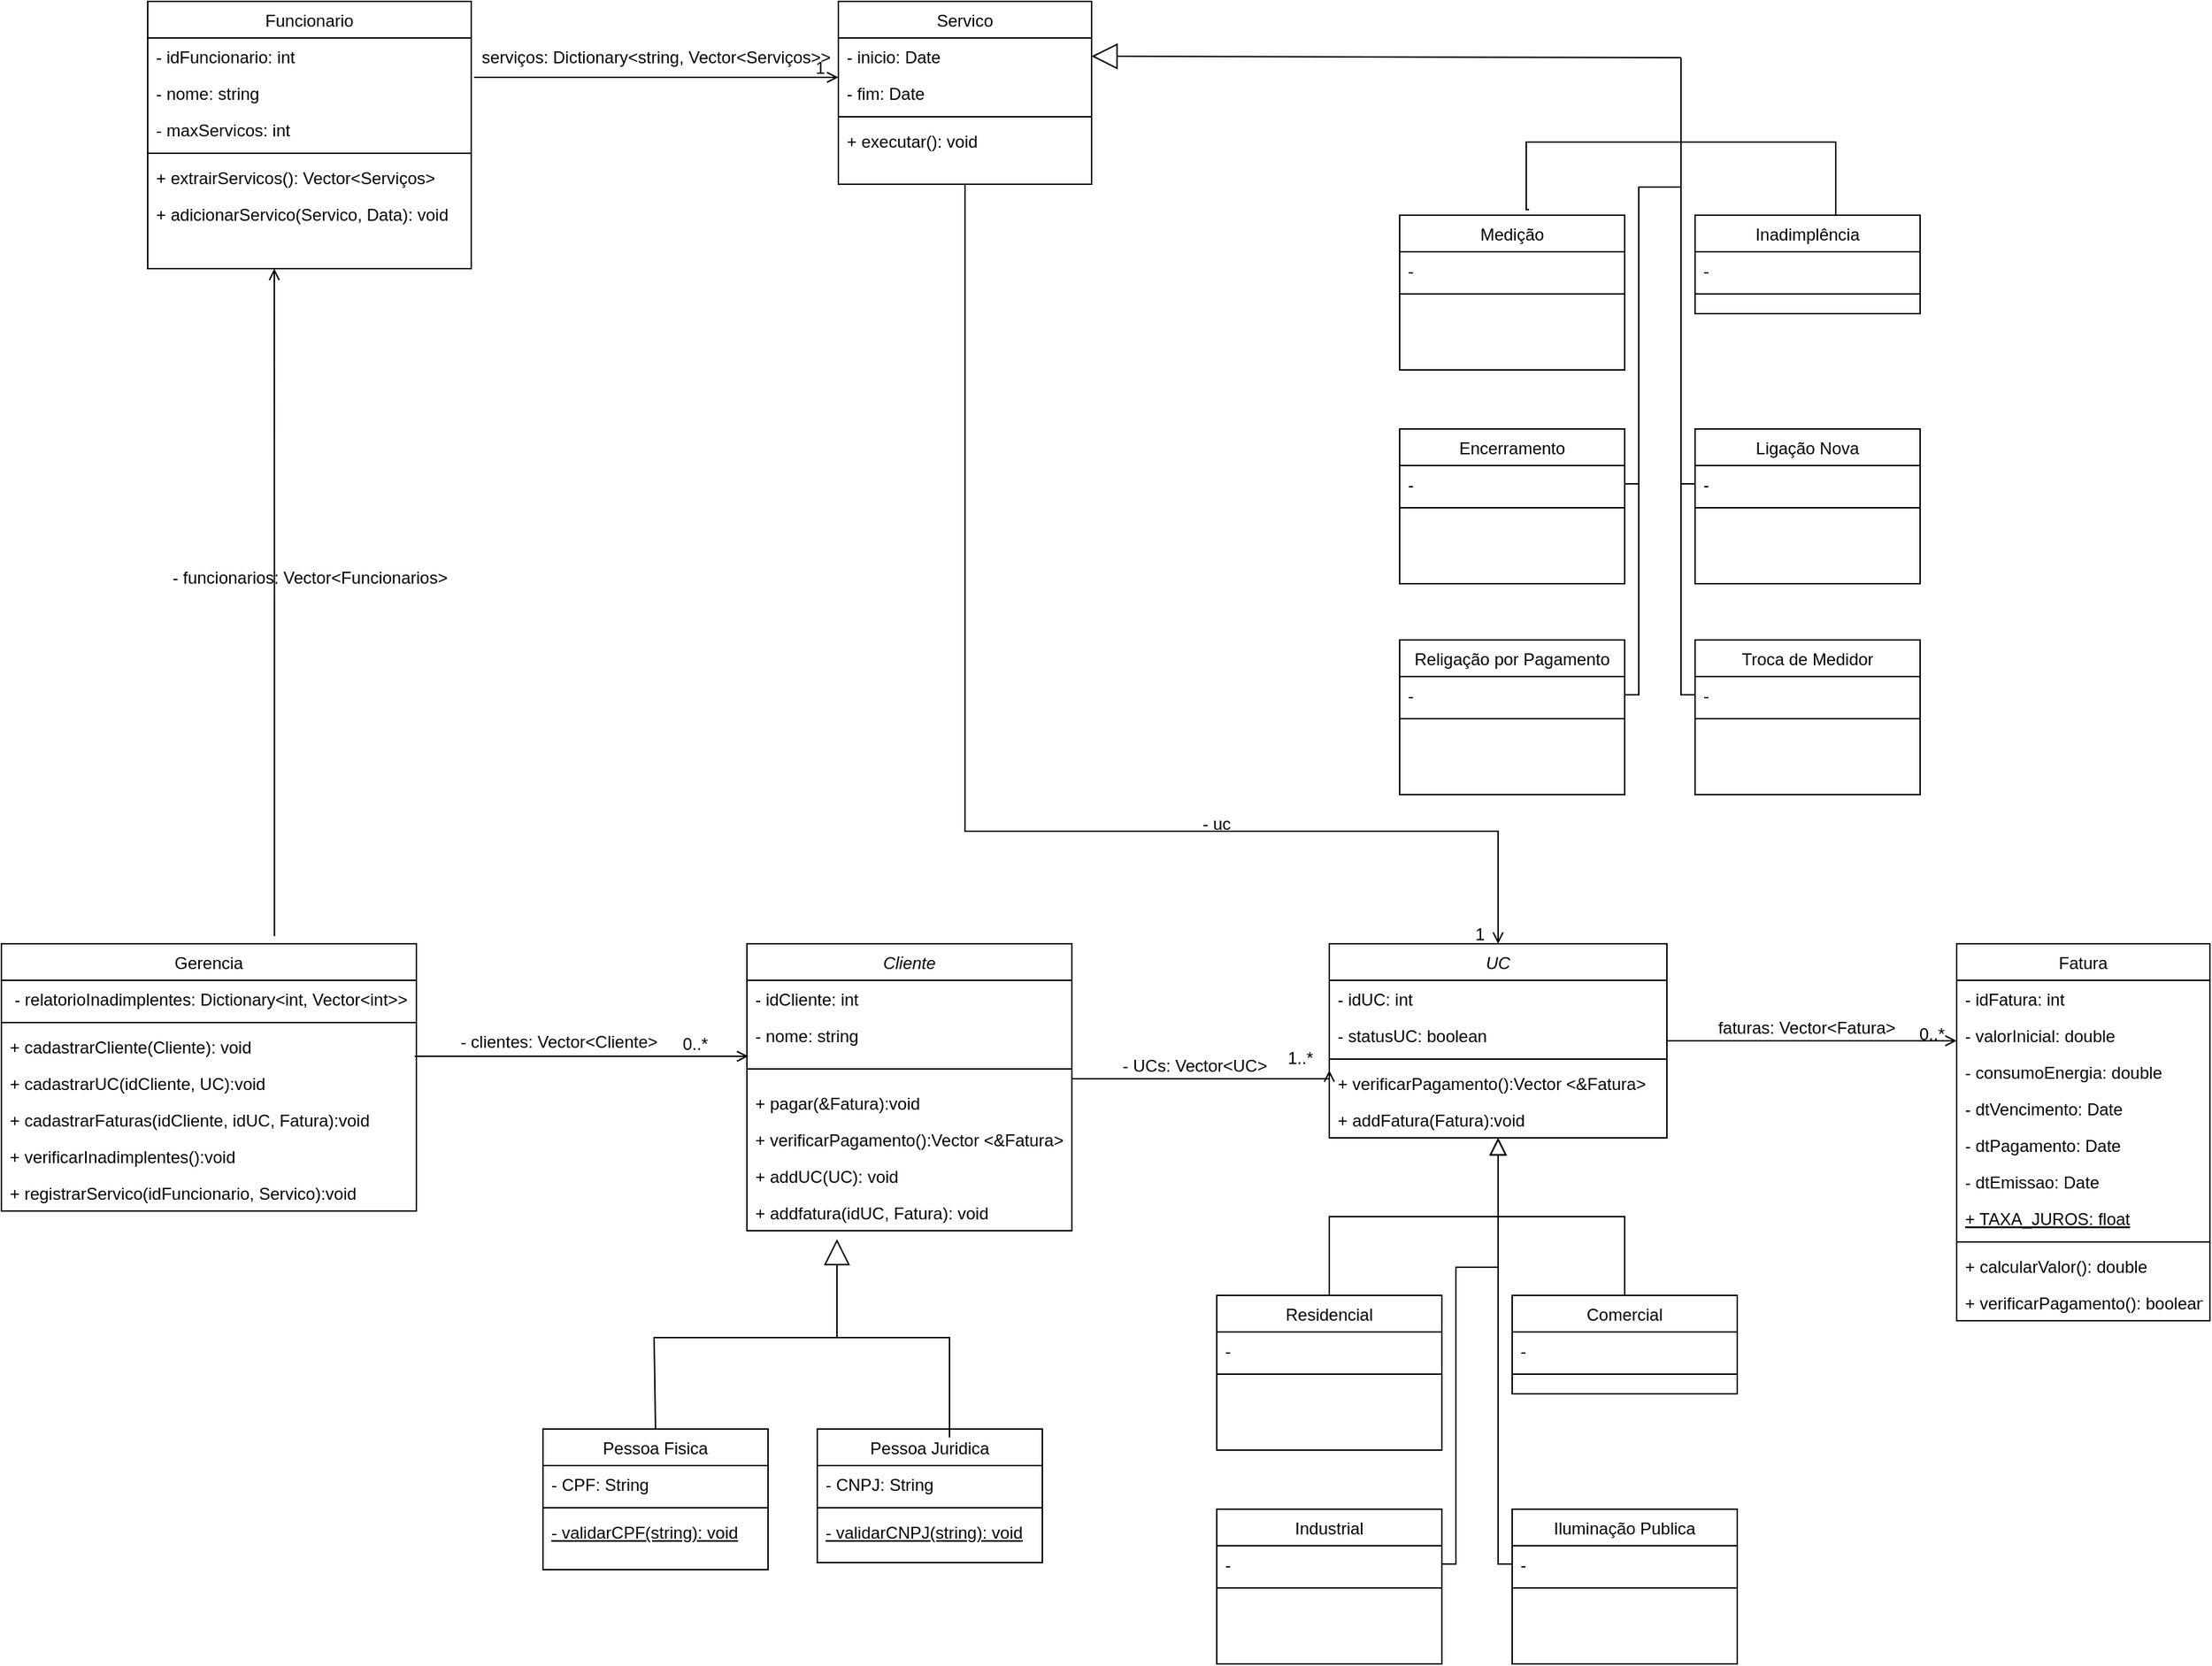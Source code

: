 <mxfile version="18.0.3" type="device"><diagram id="f7VQcRG5hUbVOpKrTLO6" name="Page-1"><mxGraphModel dx="2253" dy="1906" grid="1" gridSize="10" guides="1" tooltips="1" connect="1" arrows="1" fold="1" page="1" pageScale="1" pageWidth="827" pageHeight="1169" math="0" shadow="0"><root><mxCell id="0"/><mxCell id="1" parent="0"/><mxCell id="qe5xCFB3RvWl2z7EfTL3-57" value="UC" style="swimlane;fontStyle=2;align=center;verticalAlign=top;childLayout=stackLayout;horizontal=1;startSize=26;horizontalStack=0;resizeParent=1;resizeLast=0;collapsible=1;marginBottom=0;rounded=0;shadow=0;strokeWidth=1;" parent="1" vertex="1"><mxGeometry x="150" y="240" width="240" height="138" as="geometry"><mxRectangle x="230" y="140" width="160" height="26" as="alternateBounds"/></mxGeometry></mxCell><mxCell id="UDI_OCRYCRovfg2-qBai-73" value="- idUC: int" style="text;align=left;verticalAlign=top;spacingLeft=4;spacingRight=4;overflow=hidden;rotatable=0;points=[[0,0.5],[1,0.5]];portConstraint=eastwest;" parent="qe5xCFB3RvWl2z7EfTL3-57" vertex="1"><mxGeometry y="26" width="240" height="26" as="geometry"/></mxCell><mxCell id="qe5xCFB3RvWl2z7EfTL3-58" value="- statusUC: boolean" style="text;align=left;verticalAlign=top;spacingLeft=4;spacingRight=4;overflow=hidden;rotatable=0;points=[[0,0.5],[1,0.5]];portConstraint=eastwest;" parent="qe5xCFB3RvWl2z7EfTL3-57" vertex="1"><mxGeometry y="52" width="240" height="26" as="geometry"/></mxCell><mxCell id="qe5xCFB3RvWl2z7EfTL3-59" value="" style="line;html=1;strokeWidth=1;align=left;verticalAlign=middle;spacingTop=-1;spacingLeft=3;spacingRight=3;rotatable=0;labelPosition=right;points=[];portConstraint=eastwest;" parent="qe5xCFB3RvWl2z7EfTL3-57" vertex="1"><mxGeometry y="78" width="240" height="8" as="geometry"/></mxCell><mxCell id="wPkMlsnBtOJcFjpiym3m-7" value="+ verificarPagamento():Vector &lt;&amp;Fatura&gt;" style="text;align=left;verticalAlign=top;spacingLeft=4;spacingRight=4;overflow=hidden;rotatable=0;points=[[0,0.5],[1,0.5]];portConstraint=eastwest;rounded=0;shadow=0;html=0;" parent="qe5xCFB3RvWl2z7EfTL3-57" vertex="1"><mxGeometry y="86" width="240" height="26" as="geometry"/></mxCell><mxCell id="VRCwBxhpbmA4hrBTRIxk-16" value="+ addFatura(Fatura):void" style="text;align=left;verticalAlign=top;spacingLeft=4;spacingRight=4;overflow=hidden;rotatable=0;points=[[0,0.5],[1,0.5]];portConstraint=eastwest;rounded=0;shadow=0;html=0;" vertex="1" parent="qe5xCFB3RvWl2z7EfTL3-57"><mxGeometry y="112" width="240" height="26" as="geometry"/></mxCell><mxCell id="qe5xCFB3RvWl2z7EfTL3-60" value="Residencial" style="swimlane;fontStyle=0;align=center;verticalAlign=top;childLayout=stackLayout;horizontal=1;startSize=26;horizontalStack=0;resizeParent=1;resizeLast=0;collapsible=1;marginBottom=0;rounded=0;shadow=0;strokeWidth=1;" parent="1" vertex="1"><mxGeometry x="70" y="490" width="160" height="110" as="geometry"><mxRectangle x="130" y="380" width="160" height="26" as="alternateBounds"/></mxGeometry></mxCell><mxCell id="qe5xCFB3RvWl2z7EfTL3-61" value="-&#10;" style="text;align=left;verticalAlign=top;spacingLeft=4;spacingRight=4;overflow=hidden;rotatable=0;points=[[0,0.5],[1,0.5]];portConstraint=eastwest;rounded=0;shadow=0;html=0;" parent="qe5xCFB3RvWl2z7EfTL3-60" vertex="1"><mxGeometry y="26" width="160" height="26" as="geometry"/></mxCell><mxCell id="qe5xCFB3RvWl2z7EfTL3-62" value="" style="line;html=1;strokeWidth=1;align=left;verticalAlign=middle;spacingTop=-1;spacingLeft=3;spacingRight=3;rotatable=0;labelPosition=right;points=[];portConstraint=eastwest;" parent="qe5xCFB3RvWl2z7EfTL3-60" vertex="1"><mxGeometry y="52" width="160" height="8" as="geometry"/></mxCell><mxCell id="qe5xCFB3RvWl2z7EfTL3-63" value="" style="endArrow=block;endSize=10;endFill=0;shadow=0;strokeWidth=1;rounded=0;edgeStyle=orthogonalEdgeStyle;elbow=vertical;" parent="1" source="qe5xCFB3RvWl2z7EfTL3-60" target="qe5xCFB3RvWl2z7EfTL3-57" edge="1"><mxGeometry width="160" relative="1" as="geometry"><mxPoint x="150" y="333" as="sourcePoint"/><mxPoint x="150" y="333" as="targetPoint"/></mxGeometry></mxCell><mxCell id="qe5xCFB3RvWl2z7EfTL3-64" value="Comercial" style="swimlane;fontStyle=0;align=center;verticalAlign=top;childLayout=stackLayout;horizontal=1;startSize=26;horizontalStack=0;resizeParent=1;resizeLast=0;collapsible=1;marginBottom=0;rounded=0;shadow=0;strokeWidth=1;" parent="1" vertex="1"><mxGeometry x="280" y="490" width="160" height="70" as="geometry"><mxRectangle x="340" y="380" width="170" height="26" as="alternateBounds"/></mxGeometry></mxCell><mxCell id="qe5xCFB3RvWl2z7EfTL3-65" value="-&#10;" style="text;align=left;verticalAlign=top;spacingLeft=4;spacingRight=4;overflow=hidden;rotatable=0;points=[[0,0.5],[1,0.5]];portConstraint=eastwest;" parent="qe5xCFB3RvWl2z7EfTL3-64" vertex="1"><mxGeometry y="26" width="160" height="26" as="geometry"/></mxCell><mxCell id="qe5xCFB3RvWl2z7EfTL3-66" value="" style="line;html=1;strokeWidth=1;align=left;verticalAlign=middle;spacingTop=-1;spacingLeft=3;spacingRight=3;rotatable=0;labelPosition=right;points=[];portConstraint=eastwest;" parent="qe5xCFB3RvWl2z7EfTL3-64" vertex="1"><mxGeometry y="52" width="160" height="8" as="geometry"/></mxCell><mxCell id="qe5xCFB3RvWl2z7EfTL3-67" value="" style="endArrow=block;endSize=10;endFill=0;shadow=0;strokeWidth=1;rounded=0;edgeStyle=elbowEdgeStyle;elbow=vertical;" parent="1" source="qe5xCFB3RvWl2z7EfTL3-64" target="qe5xCFB3RvWl2z7EfTL3-57" edge="1"><mxGeometry width="160" relative="1" as="geometry"><mxPoint x="160" y="503" as="sourcePoint"/><mxPoint x="260" y="401" as="targetPoint"/></mxGeometry></mxCell><mxCell id="qe5xCFB3RvWl2z7EfTL3-68" value="Fatura" style="swimlane;fontStyle=0;align=center;verticalAlign=top;childLayout=stackLayout;horizontal=1;startSize=26;horizontalStack=0;resizeParent=1;resizeLast=0;collapsible=1;marginBottom=0;rounded=0;shadow=0;strokeWidth=1;" parent="1" vertex="1"><mxGeometry x="596" y="240" width="180" height="268" as="geometry"><mxRectangle x="550" y="140" width="160" height="26" as="alternateBounds"/></mxGeometry></mxCell><mxCell id="-xPZlLC-PW9DYaDmRjFN-3" value="- idFatura: int" style="text;align=left;verticalAlign=top;spacingLeft=4;spacingRight=4;overflow=hidden;rotatable=0;points=[[0,0.5],[1,0.5]];portConstraint=eastwest;rounded=0;shadow=0;html=0;" parent="qe5xCFB3RvWl2z7EfTL3-68" vertex="1"><mxGeometry y="26" width="180" height="26" as="geometry"/></mxCell><mxCell id="qe5xCFB3RvWl2z7EfTL3-69" value="- valorInicial: double" style="text;align=left;verticalAlign=top;spacingLeft=4;spacingRight=4;overflow=hidden;rotatable=0;points=[[0,0.5],[1,0.5]];portConstraint=eastwest;" parent="qe5xCFB3RvWl2z7EfTL3-68" vertex="1"><mxGeometry y="52" width="180" height="26" as="geometry"/></mxCell><mxCell id="wPkMlsnBtOJcFjpiym3m-3" value="- consumoEnergia: double" style="text;align=left;verticalAlign=top;spacingLeft=4;spacingRight=4;overflow=hidden;rotatable=0;points=[[0,0.5],[1,0.5]];portConstraint=eastwest;rounded=0;shadow=0;html=0;" parent="qe5xCFB3RvWl2z7EfTL3-68" vertex="1"><mxGeometry y="78" width="180" height="26" as="geometry"/></mxCell><mxCell id="qe5xCFB3RvWl2z7EfTL3-70" value="- dtVencimento: Date" style="text;align=left;verticalAlign=top;spacingLeft=4;spacingRight=4;overflow=hidden;rotatable=0;points=[[0,0.5],[1,0.5]];portConstraint=eastwest;rounded=0;shadow=0;html=0;" parent="qe5xCFB3RvWl2z7EfTL3-68" vertex="1"><mxGeometry y="104" width="180" height="26" as="geometry"/></mxCell><mxCell id="qe5xCFB3RvWl2z7EfTL3-71" value="- dtPagamento: Date" style="text;align=left;verticalAlign=top;spacingLeft=4;spacingRight=4;overflow=hidden;rotatable=0;points=[[0,0.5],[1,0.5]];portConstraint=eastwest;rounded=0;shadow=0;html=0;" parent="qe5xCFB3RvWl2z7EfTL3-68" vertex="1"><mxGeometry y="130" width="180" height="26" as="geometry"/></mxCell><mxCell id="qe5xCFB3RvWl2z7EfTL3-72" value="- dtEmissao: Date" style="text;align=left;verticalAlign=top;spacingLeft=4;spacingRight=4;overflow=hidden;rotatable=0;points=[[0,0.5],[1,0.5]];portConstraint=eastwest;rounded=0;shadow=0;html=0;" parent="qe5xCFB3RvWl2z7EfTL3-68" vertex="1"><mxGeometry y="156" width="180" height="26" as="geometry"/></mxCell><mxCell id="wPkMlsnBtOJcFjpiym3m-6" value="+ TAXA_JUROS: float" style="text;align=left;verticalAlign=top;spacingLeft=4;spacingRight=4;overflow=hidden;rotatable=0;points=[[0,0.5],[1,0.5]];portConstraint=eastwest;rounded=0;shadow=0;html=0;fontStyle=4" parent="qe5xCFB3RvWl2z7EfTL3-68" vertex="1"><mxGeometry y="182" width="180" height="26" as="geometry"/></mxCell><mxCell id="qe5xCFB3RvWl2z7EfTL3-73" value="" style="line;html=1;strokeWidth=1;align=left;verticalAlign=middle;spacingTop=-1;spacingLeft=3;spacingRight=3;rotatable=0;labelPosition=right;points=[];portConstraint=eastwest;" parent="qe5xCFB3RvWl2z7EfTL3-68" vertex="1"><mxGeometry y="208" width="180" height="8" as="geometry"/></mxCell><mxCell id="qe5xCFB3RvWl2z7EfTL3-74" value="+ calcularValor(): double" style="text;align=left;verticalAlign=top;spacingLeft=4;spacingRight=4;overflow=hidden;rotatable=0;points=[[0,0.5],[1,0.5]];portConstraint=eastwest;" parent="qe5xCFB3RvWl2z7EfTL3-68" vertex="1"><mxGeometry y="216" width="180" height="26" as="geometry"/></mxCell><mxCell id="wPkMlsnBtOJcFjpiym3m-4" value="+ verificarPagamento(): boolean" style="text;align=left;verticalAlign=top;spacingLeft=4;spacingRight=4;overflow=hidden;rotatable=0;points=[[0,0.5],[1,0.5]];portConstraint=eastwest;rounded=0;shadow=0;html=0;" parent="qe5xCFB3RvWl2z7EfTL3-68" vertex="1"><mxGeometry y="242" width="180" height="26" as="geometry"/></mxCell><mxCell id="qe5xCFB3RvWl2z7EfTL3-75" value="" style="endArrow=open;shadow=0;strokeWidth=1;rounded=0;endFill=1;edgeStyle=elbowEdgeStyle;elbow=vertical;" parent="1" source="qe5xCFB3RvWl2z7EfTL3-57" target="qe5xCFB3RvWl2z7EfTL3-68" edge="1"><mxGeometry x="0.5" y="41" relative="1" as="geometry"><mxPoint x="330" y="322" as="sourcePoint"/><mxPoint x="490" y="322" as="targetPoint"/><mxPoint x="-40" y="32" as="offset"/></mxGeometry></mxCell><mxCell id="qe5xCFB3RvWl2z7EfTL3-76" value="0..*" style="resizable=0;align=right;verticalAlign=bottom;labelBackgroundColor=none;fontSize=12;" parent="qe5xCFB3RvWl2z7EfTL3-75" connectable="0" vertex="1"><mxGeometry x="1" relative="1" as="geometry"><mxPoint x="-7" y="4" as="offset"/></mxGeometry></mxCell><mxCell id="qe5xCFB3RvWl2z7EfTL3-77" value="faturas: Vector&amp;lt;Fatura&amp;gt;" style="text;html=1;resizable=0;points=[];;align=center;verticalAlign=middle;labelBackgroundColor=none;rounded=0;shadow=0;strokeWidth=1;fontSize=12;" parent="qe5xCFB3RvWl2z7EfTL3-75" vertex="1" connectable="0"><mxGeometry x="0.5" y="49" relative="1" as="geometry"><mxPoint x="-56" y="40" as="offset"/></mxGeometry></mxCell><mxCell id="qe5xCFB3RvWl2z7EfTL3-78" value="Cliente" style="swimlane;fontStyle=2;align=center;verticalAlign=top;childLayout=stackLayout;horizontal=1;startSize=26;horizontalStack=0;resizeParent=1;resizeLast=0;collapsible=1;marginBottom=0;rounded=0;shadow=0;strokeWidth=1;" parent="1" vertex="1"><mxGeometry x="-264" y="240" width="231" height="204" as="geometry"><mxRectangle x="230" y="140" width="160" height="26" as="alternateBounds"/></mxGeometry></mxCell><mxCell id="qe5xCFB3RvWl2z7EfTL3-79" value="- idCliente: int" style="text;align=left;verticalAlign=top;spacingLeft=4;spacingRight=4;overflow=hidden;rotatable=0;points=[[0,0.5],[1,0.5]];portConstraint=eastwest;" parent="qe5xCFB3RvWl2z7EfTL3-78" vertex="1"><mxGeometry y="26" width="231" height="26" as="geometry"/></mxCell><mxCell id="qe5xCFB3RvWl2z7EfTL3-80" value="- nome: string" style="text;align=left;verticalAlign=top;spacingLeft=4;spacingRight=4;overflow=hidden;rotatable=0;points=[[0,0.5],[1,0.5]];portConstraint=eastwest;rounded=0;shadow=0;html=0;" parent="qe5xCFB3RvWl2z7EfTL3-78" vertex="1"><mxGeometry y="52" width="231" height="26" as="geometry"/></mxCell><mxCell id="qe5xCFB3RvWl2z7EfTL3-81" value="" style="line;html=1;strokeWidth=1;align=left;verticalAlign=middle;spacingTop=-1;spacingLeft=3;spacingRight=3;rotatable=0;labelPosition=right;points=[];portConstraint=eastwest;" parent="qe5xCFB3RvWl2z7EfTL3-78" vertex="1"><mxGeometry y="78" width="231" height="22" as="geometry"/></mxCell><mxCell id="wPkMlsnBtOJcFjpiym3m-5" value="+ pagar(&amp;Fatura):void" style="text;align=left;verticalAlign=top;spacingLeft=4;spacingRight=4;overflow=hidden;rotatable=0;points=[[0,0.5],[1,0.5]];portConstraint=eastwest;rounded=0;shadow=0;html=0;" parent="qe5xCFB3RvWl2z7EfTL3-78" vertex="1"><mxGeometry y="100" width="231" height="26" as="geometry"/></mxCell><mxCell id="wPkMlsnBtOJcFjpiym3m-11" value="+ verificarPagamento():Vector &lt;&amp;Fatura&gt;" style="text;align=left;verticalAlign=top;spacingLeft=4;spacingRight=4;overflow=hidden;rotatable=0;points=[[0,0.5],[1,0.5]];portConstraint=eastwest;rounded=0;shadow=0;html=0;" parent="qe5xCFB3RvWl2z7EfTL3-78" vertex="1"><mxGeometry y="126" width="231" height="26" as="geometry"/></mxCell><mxCell id="VRCwBxhpbmA4hrBTRIxk-14" value="+ addUC(UC): void&#10;" style="text;align=left;verticalAlign=top;spacingLeft=4;spacingRight=4;overflow=hidden;rotatable=0;points=[[0,0.5],[1,0.5]];portConstraint=eastwest;rounded=0;shadow=0;html=0;" vertex="1" parent="qe5xCFB3RvWl2z7EfTL3-78"><mxGeometry y="152" width="231" height="26" as="geometry"/></mxCell><mxCell id="VRCwBxhpbmA4hrBTRIxk-15" value="+ addfatura(idUC, Fatura): void&#10;" style="text;align=left;verticalAlign=top;spacingLeft=4;spacingRight=4;overflow=hidden;rotatable=0;points=[[0,0.5],[1,0.5]];portConstraint=eastwest;rounded=0;shadow=0;html=0;" vertex="1" parent="qe5xCFB3RvWl2z7EfTL3-78"><mxGeometry y="178" width="231" height="26" as="geometry"/></mxCell><mxCell id="qe5xCFB3RvWl2z7EfTL3-82" value="" style="endArrow=open;shadow=0;strokeWidth=1;rounded=0;endFill=1;edgeStyle=elbowEdgeStyle;elbow=vertical;exitX=1;exitY=0.5;exitDx=0;exitDy=0;" parent="1" source="qe5xCFB3RvWl2z7EfTL3-78" edge="1"><mxGeometry x="0.5" y="41" relative="1" as="geometry"><mxPoint x="-9" y="328.58" as="sourcePoint"/><mxPoint x="150" y="330" as="targetPoint"/><mxPoint x="-40" y="32" as="offset"/></mxGeometry></mxCell><mxCell id="qe5xCFB3RvWl2z7EfTL3-83" value="1..*" style="resizable=0;align=right;verticalAlign=bottom;labelBackgroundColor=none;fontSize=12;" parent="qe5xCFB3RvWl2z7EfTL3-82" connectable="0" vertex="1"><mxGeometry x="1" relative="1" as="geometry"><mxPoint x="-10" as="offset"/></mxGeometry></mxCell><mxCell id="qe5xCFB3RvWl2z7EfTL3-84" value="- UCs: Vector&amp;lt;UC&amp;gt;" style="text;html=1;resizable=0;points=[];;align=center;verticalAlign=middle;labelBackgroundColor=none;rounded=0;shadow=0;strokeWidth=1;fontSize=12;" parent="qe5xCFB3RvWl2z7EfTL3-82" vertex="1" connectable="0"><mxGeometry x="0.5" y="49" relative="1" as="geometry"><mxPoint x="-54" y="40" as="offset"/></mxGeometry></mxCell><mxCell id="qe5xCFB3RvWl2z7EfTL3-85" value="Pessoa Fisica" style="swimlane;fontStyle=0;align=center;verticalAlign=top;childLayout=stackLayout;horizontal=1;startSize=26;horizontalStack=0;resizeParent=1;resizeLast=0;collapsible=1;marginBottom=0;rounded=0;shadow=0;strokeWidth=1;" parent="1" vertex="1"><mxGeometry x="-409" y="585" width="160" height="100" as="geometry"><mxRectangle x="130" y="380" width="160" height="26" as="alternateBounds"/></mxGeometry></mxCell><mxCell id="qe5xCFB3RvWl2z7EfTL3-86" value="- CPF: String" style="text;align=left;verticalAlign=top;spacingLeft=4;spacingRight=4;overflow=hidden;rotatable=0;points=[[0,0.5],[1,0.5]];portConstraint=eastwest;" parent="qe5xCFB3RvWl2z7EfTL3-85" vertex="1"><mxGeometry y="26" width="160" height="26" as="geometry"/></mxCell><mxCell id="qe5xCFB3RvWl2z7EfTL3-87" value="" style="line;html=1;strokeWidth=1;align=left;verticalAlign=middle;spacingTop=-1;spacingLeft=3;spacingRight=3;rotatable=0;labelPosition=right;points=[];portConstraint=eastwest;" parent="qe5xCFB3RvWl2z7EfTL3-85" vertex="1"><mxGeometry y="52" width="160" height="8" as="geometry"/></mxCell><mxCell id="-xPZlLC-PW9DYaDmRjFN-1" value="- validarCPF(string): void" style="text;align=left;verticalAlign=top;spacingLeft=4;spacingRight=4;overflow=hidden;rotatable=0;points=[[0,0.5],[1,0.5]];portConstraint=eastwest;fontStyle=4" parent="qe5xCFB3RvWl2z7EfTL3-85" vertex="1"><mxGeometry y="60" width="160" height="26" as="geometry"/></mxCell><mxCell id="qe5xCFB3RvWl2z7EfTL3-88" value="Pessoa Juridica" style="swimlane;fontStyle=0;align=center;verticalAlign=top;childLayout=stackLayout;horizontal=1;startSize=26;horizontalStack=0;resizeParent=1;resizeLast=0;collapsible=1;marginBottom=0;rounded=0;shadow=0;strokeWidth=1;" parent="1" vertex="1"><mxGeometry x="-214" y="585" width="160" height="95" as="geometry"><mxRectangle x="340" y="380" width="170" height="26" as="alternateBounds"/></mxGeometry></mxCell><mxCell id="qe5xCFB3RvWl2z7EfTL3-89" value="- CNPJ: String" style="text;align=left;verticalAlign=top;spacingLeft=4;spacingRight=4;overflow=hidden;rotatable=0;points=[[0,0.5],[1,0.5]];portConstraint=eastwest;" parent="qe5xCFB3RvWl2z7EfTL3-88" vertex="1"><mxGeometry y="26" width="160" height="26" as="geometry"/></mxCell><mxCell id="qe5xCFB3RvWl2z7EfTL3-90" value="" style="line;html=1;strokeWidth=1;align=left;verticalAlign=middle;spacingTop=-1;spacingLeft=3;spacingRight=3;rotatable=0;labelPosition=right;points=[];portConstraint=eastwest;" parent="qe5xCFB3RvWl2z7EfTL3-88" vertex="1"><mxGeometry y="52" width="160" height="8" as="geometry"/></mxCell><mxCell id="-xPZlLC-PW9DYaDmRjFN-2" value="- validarCNPJ(string): void" style="text;align=left;verticalAlign=top;spacingLeft=4;spacingRight=4;overflow=hidden;rotatable=0;points=[[0,0.5],[1,0.5]];portConstraint=eastwest;fontStyle=4" parent="qe5xCFB3RvWl2z7EfTL3-88" vertex="1"><mxGeometry y="60" width="160" height="26" as="geometry"/></mxCell><mxCell id="qe5xCFB3RvWl2z7EfTL3-96" value="Industrial" style="swimlane;fontStyle=0;align=center;verticalAlign=top;childLayout=stackLayout;horizontal=1;startSize=26;horizontalStack=0;resizeParent=1;resizeLast=0;collapsible=1;marginBottom=0;rounded=0;shadow=0;strokeWidth=1;" parent="1" vertex="1"><mxGeometry x="70" y="642" width="160" height="110" as="geometry"><mxRectangle x="130" y="380" width="160" height="26" as="alternateBounds"/></mxGeometry></mxCell><mxCell id="qe5xCFB3RvWl2z7EfTL3-97" value="-&#10;" style="text;align=left;verticalAlign=top;spacingLeft=4;spacingRight=4;overflow=hidden;rotatable=0;points=[[0,0.5],[1,0.5]];portConstraint=eastwest;rounded=0;shadow=0;html=0;" parent="qe5xCFB3RvWl2z7EfTL3-96" vertex="1"><mxGeometry y="26" width="160" height="26" as="geometry"/></mxCell><mxCell id="qe5xCFB3RvWl2z7EfTL3-98" value="" style="line;html=1;strokeWidth=1;align=left;verticalAlign=middle;spacingTop=-1;spacingLeft=3;spacingRight=3;rotatable=0;labelPosition=right;points=[];portConstraint=eastwest;" parent="qe5xCFB3RvWl2z7EfTL3-96" vertex="1"><mxGeometry y="52" width="160" height="8" as="geometry"/></mxCell><mxCell id="qe5xCFB3RvWl2z7EfTL3-99" value="Iluminação Publica" style="swimlane;fontStyle=0;align=center;verticalAlign=top;childLayout=stackLayout;horizontal=1;startSize=26;horizontalStack=0;resizeParent=1;resizeLast=0;collapsible=1;marginBottom=0;rounded=0;shadow=0;strokeWidth=1;" parent="1" vertex="1"><mxGeometry x="280" y="642" width="160" height="110" as="geometry"><mxRectangle x="130" y="380" width="160" height="26" as="alternateBounds"/></mxGeometry></mxCell><mxCell id="qe5xCFB3RvWl2z7EfTL3-100" value="-&#10;" style="text;align=left;verticalAlign=top;spacingLeft=4;spacingRight=4;overflow=hidden;rotatable=0;points=[[0,0.5],[1,0.5]];portConstraint=eastwest;rounded=0;shadow=0;html=0;" parent="qe5xCFB3RvWl2z7EfTL3-99" vertex="1"><mxGeometry y="26" width="160" height="26" as="geometry"/></mxCell><mxCell id="qe5xCFB3RvWl2z7EfTL3-101" value="" style="line;html=1;strokeWidth=1;align=left;verticalAlign=middle;spacingTop=-1;spacingLeft=3;spacingRight=3;rotatable=0;labelPosition=right;points=[];portConstraint=eastwest;" parent="qe5xCFB3RvWl2z7EfTL3-99" vertex="1"><mxGeometry y="52" width="160" height="8" as="geometry"/></mxCell><mxCell id="qe5xCFB3RvWl2z7EfTL3-102" value="" style="edgeStyle=orthogonalEdgeStyle;rounded=0;orthogonalLoop=1;jettySize=auto;html=1;endArrow=none;endFill=0;exitX=1;exitY=0.5;exitDx=0;exitDy=0;" parent="1" source="qe5xCFB3RvWl2z7EfTL3-97" edge="1"><mxGeometry relative="1" as="geometry"><mxPoint x="270" y="440" as="targetPoint"/><Array as="points"><mxPoint x="240" y="681"/><mxPoint x="240" y="470"/><mxPoint x="270" y="470"/></Array></mxGeometry></mxCell><mxCell id="qe5xCFB3RvWl2z7EfTL3-103" value="" style="edgeStyle=orthogonalEdgeStyle;rounded=0;orthogonalLoop=1;jettySize=auto;html=1;endArrow=none;endFill=0;exitX=0;exitY=0.5;exitDx=0;exitDy=0;" parent="1" source="qe5xCFB3RvWl2z7EfTL3-100" edge="1"><mxGeometry relative="1" as="geometry"><mxPoint x="250" y="680.5" as="sourcePoint"/><mxPoint x="270" y="430" as="targetPoint"/><Array as="points"><mxPoint x="270" y="681"/><mxPoint x="270" y="440"/></Array></mxGeometry></mxCell><mxCell id="qe5xCFB3RvWl2z7EfTL3-104" value="Gerencia" style="swimlane;fontStyle=0;align=center;verticalAlign=top;childLayout=stackLayout;horizontal=1;startSize=26;horizontalStack=0;resizeParent=1;resizeLast=0;collapsible=1;marginBottom=0;rounded=0;shadow=0;strokeWidth=1;" parent="1" vertex="1"><mxGeometry x="-794" y="240" width="295" height="190" as="geometry"><mxRectangle x="230" y="140" width="160" height="26" as="alternateBounds"/></mxGeometry></mxCell><mxCell id="qe5xCFB3RvWl2z7EfTL3-109" value=" - relatorioInadimplentes: Dictionary&lt;int, Vector&lt;int&gt;&gt;" style="text;align=left;verticalAlign=top;spacingLeft=4;spacingRight=4;overflow=hidden;rotatable=0;points=[[0,0.5],[1,0.5]];portConstraint=eastwest;" parent="qe5xCFB3RvWl2z7EfTL3-104" vertex="1"><mxGeometry y="26" width="295" height="26" as="geometry"/></mxCell><mxCell id="qe5xCFB3RvWl2z7EfTL3-105" value="" style="line;html=1;strokeWidth=1;align=left;verticalAlign=middle;spacingTop=-1;spacingLeft=3;spacingRight=3;rotatable=0;labelPosition=right;points=[];portConstraint=eastwest;" parent="qe5xCFB3RvWl2z7EfTL3-104" vertex="1"><mxGeometry y="52" width="295" height="8" as="geometry"/></mxCell><mxCell id="wPkMlsnBtOJcFjpiym3m-2" value="+ cadastrarCliente(Cliente): void" style="text;align=left;verticalAlign=top;spacingLeft=4;spacingRight=4;overflow=hidden;rotatable=0;points=[[0,0.5],[1,0.5]];portConstraint=eastwest;" parent="qe5xCFB3RvWl2z7EfTL3-104" vertex="1"><mxGeometry y="60" width="295" height="26" as="geometry"/></mxCell><mxCell id="wPkMlsnBtOJcFjpiym3m-1" value="+ cadastrarUC(idCliente, UC):void" style="text;align=left;verticalAlign=top;spacingLeft=4;spacingRight=4;overflow=hidden;rotatable=0;points=[[0,0.5],[1,0.5]];portConstraint=eastwest;" parent="qe5xCFB3RvWl2z7EfTL3-104" vertex="1"><mxGeometry y="86" width="295" height="26" as="geometry"/></mxCell><mxCell id="qe5xCFB3RvWl2z7EfTL3-111" value="+ cadastrarFaturas(idCliente, idUC, Fatura):void" style="text;align=left;verticalAlign=top;spacingLeft=4;spacingRight=4;overflow=hidden;rotatable=0;points=[[0,0.5],[1,0.5]];portConstraint=eastwest;" parent="qe5xCFB3RvWl2z7EfTL3-104" vertex="1"><mxGeometry y="112" width="295" height="26" as="geometry"/></mxCell><mxCell id="qe5xCFB3RvWl2z7EfTL3-110" value="+ verificarInadimplentes():void" style="text;align=left;verticalAlign=top;spacingLeft=4;spacingRight=4;overflow=hidden;rotatable=0;points=[[0,0.5],[1,0.5]];portConstraint=eastwest;" parent="qe5xCFB3RvWl2z7EfTL3-104" vertex="1"><mxGeometry y="138" width="295" height="26" as="geometry"/></mxCell><mxCell id="VRCwBxhpbmA4hrBTRIxk-4" value="+ registrarServico(idFuncionario, Servico):void" style="text;align=left;verticalAlign=top;spacingLeft=4;spacingRight=4;overflow=hidden;rotatable=0;points=[[0,0.5],[1,0.5]];portConstraint=eastwest;" vertex="1" parent="qe5xCFB3RvWl2z7EfTL3-104"><mxGeometry y="164" width="295" height="26" as="geometry"/></mxCell><mxCell id="UDI_OCRYCRovfg2-qBai-13" value="Servico" style="swimlane;fontStyle=0;align=center;verticalAlign=top;childLayout=stackLayout;horizontal=1;startSize=26;horizontalStack=0;resizeParent=1;resizeLast=0;collapsible=1;marginBottom=0;rounded=0;shadow=0;strokeWidth=1;" parent="1" vertex="1"><mxGeometry x="-199" y="-430" width="180" height="130" as="geometry"><mxRectangle x="550" y="140" width="160" height="26" as="alternateBounds"/></mxGeometry></mxCell><mxCell id="UDI_OCRYCRovfg2-qBai-18" value="- inicio: Date" style="text;align=left;verticalAlign=top;spacingLeft=4;spacingRight=4;overflow=hidden;rotatable=0;points=[[0,0.5],[1,0.5]];portConstraint=eastwest;rounded=0;shadow=0;html=0;" parent="UDI_OCRYCRovfg2-qBai-13" vertex="1"><mxGeometry y="26" width="180" height="26" as="geometry"/></mxCell><mxCell id="UDI_OCRYCRovfg2-qBai-19" value="- fim: Date" style="text;align=left;verticalAlign=top;spacingLeft=4;spacingRight=4;overflow=hidden;rotatable=0;points=[[0,0.5],[1,0.5]];portConstraint=eastwest;rounded=0;shadow=0;html=0;" parent="UDI_OCRYCRovfg2-qBai-13" vertex="1"><mxGeometry y="52" width="180" height="26" as="geometry"/></mxCell><mxCell id="UDI_OCRYCRovfg2-qBai-21" value="" style="line;html=1;strokeWidth=1;align=left;verticalAlign=middle;spacingTop=-1;spacingLeft=3;spacingRight=3;rotatable=0;labelPosition=right;points=[];portConstraint=eastwest;" parent="UDI_OCRYCRovfg2-qBai-13" vertex="1"><mxGeometry y="78" width="180" height="8" as="geometry"/></mxCell><mxCell id="UDI_OCRYCRovfg2-qBai-47" value="+ executar(): void" style="text;align=left;verticalAlign=top;spacingLeft=4;spacingRight=4;overflow=hidden;rotatable=0;points=[[0,0.5],[1,0.5]];portConstraint=eastwest;" parent="UDI_OCRYCRovfg2-qBai-13" vertex="1"><mxGeometry y="86" width="180" height="26" as="geometry"/></mxCell><mxCell id="UDI_OCRYCRovfg2-qBai-24" value="Funcionario" style="swimlane;fontStyle=0;align=center;verticalAlign=top;childLayout=stackLayout;horizontal=1;startSize=26;horizontalStack=0;resizeParent=1;resizeLast=0;collapsible=1;marginBottom=0;rounded=0;shadow=0;strokeWidth=1;" parent="1" vertex="1"><mxGeometry x="-690" y="-430" width="230" height="190" as="geometry"><mxRectangle x="550" y="140" width="160" height="26" as="alternateBounds"/></mxGeometry></mxCell><mxCell id="UDI_OCRYCRovfg2-qBai-25" value="- idFuncionario: int" style="text;align=left;verticalAlign=top;spacingLeft=4;spacingRight=4;overflow=hidden;rotatable=0;points=[[0,0.5],[1,0.5]];portConstraint=eastwest;rounded=0;shadow=0;html=0;" parent="UDI_OCRYCRovfg2-qBai-24" vertex="1"><mxGeometry y="26" width="230" height="26" as="geometry"/></mxCell><mxCell id="UDI_OCRYCRovfg2-qBai-26" value="- nome: string" style="text;align=left;verticalAlign=top;spacingLeft=4;spacingRight=4;overflow=hidden;rotatable=0;points=[[0,0.5],[1,0.5]];portConstraint=eastwest;rounded=0;shadow=0;html=0;" parent="UDI_OCRYCRovfg2-qBai-24" vertex="1"><mxGeometry y="52" width="230" height="26" as="geometry"/></mxCell><mxCell id="UDI_OCRYCRovfg2-qBai-46" value="- maxServicos: int" style="text;align=left;verticalAlign=top;spacingLeft=4;spacingRight=4;overflow=hidden;rotatable=0;points=[[0,0.5],[1,0.5]];portConstraint=eastwest;rounded=0;shadow=0;html=0;" parent="UDI_OCRYCRovfg2-qBai-24" vertex="1"><mxGeometry y="78" width="230" height="26" as="geometry"/></mxCell><mxCell id="UDI_OCRYCRovfg2-qBai-28" value="" style="line;html=1;strokeWidth=1;align=left;verticalAlign=middle;spacingTop=-1;spacingLeft=3;spacingRight=3;rotatable=0;labelPosition=right;points=[];portConstraint=eastwest;" parent="UDI_OCRYCRovfg2-qBai-24" vertex="1"><mxGeometry y="104" width="230" height="8" as="geometry"/></mxCell><mxCell id="UDI_OCRYCRovfg2-qBai-48" value="+ extrairServicos(): Vector&lt;Serviços&gt;" style="text;align=left;verticalAlign=top;spacingLeft=4;spacingRight=4;overflow=hidden;rotatable=0;points=[[0,0.5],[1,0.5]];portConstraint=eastwest;rounded=0;shadow=0;html=0;" parent="UDI_OCRYCRovfg2-qBai-24" vertex="1"><mxGeometry y="112" width="230" height="26" as="geometry"/></mxCell><mxCell id="VRCwBxhpbmA4hrBTRIxk-5" value="+ adicionarServico(Servico, Data): void&#10;" style="text;align=left;verticalAlign=top;spacingLeft=4;spacingRight=4;overflow=hidden;rotatable=0;points=[[0,0.5],[1,0.5]];portConstraint=eastwest;rounded=0;shadow=0;html=0;" vertex="1" parent="UDI_OCRYCRovfg2-qBai-24"><mxGeometry y="138" width="230" height="26" as="geometry"/></mxCell><mxCell id="UDI_OCRYCRovfg2-qBai-31" value="" style="endArrow=open;shadow=0;strokeWidth=1;rounded=0;endFill=1;edgeStyle=elbowEdgeStyle;elbow=vertical;" parent="1" edge="1"><mxGeometry x="0.5" y="41" relative="1" as="geometry"><mxPoint x="-458" y="-376" as="sourcePoint"/><mxPoint x="-199" y="-376" as="targetPoint"/><mxPoint x="-40" y="32" as="offset"/></mxGeometry></mxCell><mxCell id="UDI_OCRYCRovfg2-qBai-32" value="1" style="resizable=0;align=right;verticalAlign=bottom;labelBackgroundColor=none;fontSize=12;" parent="UDI_OCRYCRovfg2-qBai-31" connectable="0" vertex="1"><mxGeometry x="1" relative="1" as="geometry"><mxPoint x="-8" y="2" as="offset"/></mxGeometry></mxCell><mxCell id="UDI_OCRYCRovfg2-qBai-34" value="serviços:&lt;span style=&quot;text-align: left;&quot;&gt;&amp;nbsp;Dictionary&amp;lt;string, Vector&amp;lt;Serviços&amp;gt;&amp;gt;&lt;/span&gt;" style="text;html=1;resizable=0;points=[];;align=center;verticalAlign=middle;labelBackgroundColor=none;rounded=0;shadow=0;strokeWidth=1;fontSize=12;" parent="1" vertex="1" connectable="0"><mxGeometry x="-329.002" y="-389.998" as="geometry"/></mxCell><mxCell id="UDI_OCRYCRovfg2-qBai-36" value="" style="endArrow=open;shadow=0;strokeWidth=1;rounded=0;endFill=1;edgeStyle=elbowEdgeStyle;elbow=vertical;exitX=1.006;exitY=0.769;exitDx=0;exitDy=0;exitPerimeter=0;" parent="1" edge="1"><mxGeometry x="0.5" y="41" relative="1" as="geometry"><mxPoint x="-500.23" y="319.994" as="sourcePoint"/><mxPoint x="-263" y="320" as="targetPoint"/><mxPoint x="-40" y="32" as="offset"/></mxGeometry></mxCell><mxCell id="UDI_OCRYCRovfg2-qBai-39" value="0..*" style="resizable=0;align=right;verticalAlign=bottom;labelBackgroundColor=none;fontSize=12;" parent="1" connectable="0" vertex="1"><mxGeometry x="-290.16" y="319.785" as="geometry"/></mxCell><mxCell id="UDI_OCRYCRovfg2-qBai-40" value="- clientes: Vector&amp;lt;Cliente&amp;gt;" style="text;html=1;resizable=0;points=[];;align=center;verticalAlign=middle;labelBackgroundColor=none;rounded=0;shadow=0;strokeWidth=1;fontSize=12;" parent="1" vertex="1" connectable="0"><mxGeometry x="-397.849" y="309.998" as="geometry"/></mxCell><mxCell id="UDI_OCRYCRovfg2-qBai-49" value="Medição" style="swimlane;fontStyle=0;align=center;verticalAlign=top;childLayout=stackLayout;horizontal=1;startSize=26;horizontalStack=0;resizeParent=1;resizeLast=0;collapsible=1;marginBottom=0;rounded=0;shadow=0;strokeWidth=1;" parent="1" vertex="1"><mxGeometry x="200" y="-278" width="160" height="110" as="geometry"><mxRectangle x="130" y="380" width="160" height="26" as="alternateBounds"/></mxGeometry></mxCell><mxCell id="UDI_OCRYCRovfg2-qBai-50" value="-&#10;" style="text;align=left;verticalAlign=top;spacingLeft=4;spacingRight=4;overflow=hidden;rotatable=0;points=[[0,0.5],[1,0.5]];portConstraint=eastwest;rounded=0;shadow=0;html=0;" parent="UDI_OCRYCRovfg2-qBai-49" vertex="1"><mxGeometry y="26" width="160" height="26" as="geometry"/></mxCell><mxCell id="UDI_OCRYCRovfg2-qBai-51" value="" style="line;html=1;strokeWidth=1;align=left;verticalAlign=middle;spacingTop=-1;spacingLeft=3;spacingRight=3;rotatable=0;labelPosition=right;points=[];portConstraint=eastwest;" parent="UDI_OCRYCRovfg2-qBai-49" vertex="1"><mxGeometry y="52" width="160" height="8" as="geometry"/></mxCell><mxCell id="UDI_OCRYCRovfg2-qBai-53" value="Inadimplência" style="swimlane;fontStyle=0;align=center;verticalAlign=top;childLayout=stackLayout;horizontal=1;startSize=26;horizontalStack=0;resizeParent=1;resizeLast=0;collapsible=1;marginBottom=0;rounded=0;shadow=0;strokeWidth=1;" parent="1" vertex="1"><mxGeometry x="410" y="-278" width="160" height="70" as="geometry"><mxRectangle x="340" y="380" width="170" height="26" as="alternateBounds"/></mxGeometry></mxCell><mxCell id="UDI_OCRYCRovfg2-qBai-54" value="-&#10;" style="text;align=left;verticalAlign=top;spacingLeft=4;spacingRight=4;overflow=hidden;rotatable=0;points=[[0,0.5],[1,0.5]];portConstraint=eastwest;" parent="UDI_OCRYCRovfg2-qBai-53" vertex="1"><mxGeometry y="26" width="160" height="26" as="geometry"/></mxCell><mxCell id="UDI_OCRYCRovfg2-qBai-55" value="" style="line;html=1;strokeWidth=1;align=left;verticalAlign=middle;spacingTop=-1;spacingLeft=3;spacingRight=3;rotatable=0;labelPosition=right;points=[];portConstraint=eastwest;" parent="UDI_OCRYCRovfg2-qBai-53" vertex="1"><mxGeometry y="52" width="160" height="8" as="geometry"/></mxCell><mxCell id="UDI_OCRYCRovfg2-qBai-57" value="Encerramento" style="swimlane;fontStyle=0;align=center;verticalAlign=top;childLayout=stackLayout;horizontal=1;startSize=26;horizontalStack=0;resizeParent=1;resizeLast=0;collapsible=1;marginBottom=0;rounded=0;shadow=0;strokeWidth=1;" parent="1" vertex="1"><mxGeometry x="200" y="-126.0" width="160" height="110" as="geometry"><mxRectangle x="130" y="380" width="160" height="26" as="alternateBounds"/></mxGeometry></mxCell><mxCell id="UDI_OCRYCRovfg2-qBai-58" value="-&#10;" style="text;align=left;verticalAlign=top;spacingLeft=4;spacingRight=4;overflow=hidden;rotatable=0;points=[[0,0.5],[1,0.5]];portConstraint=eastwest;rounded=0;shadow=0;html=0;" parent="UDI_OCRYCRovfg2-qBai-57" vertex="1"><mxGeometry y="26" width="160" height="26" as="geometry"/></mxCell><mxCell id="UDI_OCRYCRovfg2-qBai-59" value="" style="line;html=1;strokeWidth=1;align=left;verticalAlign=middle;spacingTop=-1;spacingLeft=3;spacingRight=3;rotatable=0;labelPosition=right;points=[];portConstraint=eastwest;" parent="UDI_OCRYCRovfg2-qBai-57" vertex="1"><mxGeometry y="52" width="160" height="8" as="geometry"/></mxCell><mxCell id="UDI_OCRYCRovfg2-qBai-60" value="Ligação Nova" style="swimlane;fontStyle=0;align=center;verticalAlign=top;childLayout=stackLayout;horizontal=1;startSize=26;horizontalStack=0;resizeParent=1;resizeLast=0;collapsible=1;marginBottom=0;rounded=0;shadow=0;strokeWidth=1;" parent="1" vertex="1"><mxGeometry x="410" y="-126.0" width="160" height="110" as="geometry"><mxRectangle x="130" y="380" width="160" height="26" as="alternateBounds"/></mxGeometry></mxCell><mxCell id="UDI_OCRYCRovfg2-qBai-61" value="-&#10;" style="text;align=left;verticalAlign=top;spacingLeft=4;spacingRight=4;overflow=hidden;rotatable=0;points=[[0,0.5],[1,0.5]];portConstraint=eastwest;rounded=0;shadow=0;html=0;" parent="UDI_OCRYCRovfg2-qBai-60" vertex="1"><mxGeometry y="26" width="160" height="26" as="geometry"/></mxCell><mxCell id="UDI_OCRYCRovfg2-qBai-62" value="" style="line;html=1;strokeWidth=1;align=left;verticalAlign=middle;spacingTop=-1;spacingLeft=3;spacingRight=3;rotatable=0;labelPosition=right;points=[];portConstraint=eastwest;" parent="UDI_OCRYCRovfg2-qBai-60" vertex="1"><mxGeometry y="52" width="160" height="8" as="geometry"/></mxCell><mxCell id="UDI_OCRYCRovfg2-qBai-63" value="" style="edgeStyle=orthogonalEdgeStyle;rounded=0;orthogonalLoop=1;jettySize=auto;html=1;endArrow=none;endFill=0;exitX=1;exitY=0.5;exitDx=0;exitDy=0;" parent="1" source="UDI_OCRYCRovfg2-qBai-58" edge="1"><mxGeometry relative="1" as="geometry"><mxPoint x="400" y="-328" as="targetPoint"/><Array as="points"><mxPoint x="370" y="-87.0"/><mxPoint x="370" y="-298"/><mxPoint x="400" y="-298"/></Array></mxGeometry></mxCell><mxCell id="UDI_OCRYCRovfg2-qBai-64" value="" style="edgeStyle=orthogonalEdgeStyle;rounded=0;orthogonalLoop=1;jettySize=auto;html=1;endArrow=none;endFill=0;exitX=0;exitY=0.5;exitDx=0;exitDy=0;" parent="1" source="UDI_OCRYCRovfg2-qBai-61" edge="1"><mxGeometry relative="1" as="geometry"><mxPoint x="380" y="-87.5" as="sourcePoint"/><mxPoint x="400" y="-338" as="targetPoint"/><Array as="points"><mxPoint x="400" y="-87.0"/><mxPoint x="400" y="-328"/></Array></mxGeometry></mxCell><mxCell id="UDI_OCRYCRovfg2-qBai-65" value="Religação por Pagamento" style="swimlane;fontStyle=0;align=center;verticalAlign=top;childLayout=stackLayout;horizontal=1;startSize=26;horizontalStack=0;resizeParent=1;resizeLast=0;collapsible=1;marginBottom=0;rounded=0;shadow=0;strokeWidth=1;" parent="1" vertex="1"><mxGeometry x="200" y="24" width="160" height="110" as="geometry"><mxRectangle x="130" y="380" width="160" height="26" as="alternateBounds"/></mxGeometry></mxCell><mxCell id="UDI_OCRYCRovfg2-qBai-66" value="-&#10;" style="text;align=left;verticalAlign=top;spacingLeft=4;spacingRight=4;overflow=hidden;rotatable=0;points=[[0,0.5],[1,0.5]];portConstraint=eastwest;rounded=0;shadow=0;html=0;" parent="UDI_OCRYCRovfg2-qBai-65" vertex="1"><mxGeometry y="26" width="160" height="26" as="geometry"/></mxCell><mxCell id="UDI_OCRYCRovfg2-qBai-67" value="" style="line;html=1;strokeWidth=1;align=left;verticalAlign=middle;spacingTop=-1;spacingLeft=3;spacingRight=3;rotatable=0;labelPosition=right;points=[];portConstraint=eastwest;" parent="UDI_OCRYCRovfg2-qBai-65" vertex="1"><mxGeometry y="52" width="160" height="8" as="geometry"/></mxCell><mxCell id="UDI_OCRYCRovfg2-qBai-68" value="Troca de Medidor" style="swimlane;fontStyle=0;align=center;verticalAlign=top;childLayout=stackLayout;horizontal=1;startSize=26;horizontalStack=0;resizeParent=1;resizeLast=0;collapsible=1;marginBottom=0;rounded=0;shadow=0;strokeWidth=1;" parent="1" vertex="1"><mxGeometry x="410" y="24" width="160" height="110" as="geometry"><mxRectangle x="130" y="380" width="160" height="26" as="alternateBounds"/></mxGeometry></mxCell><mxCell id="UDI_OCRYCRovfg2-qBai-69" value="-&#10;" style="text;align=left;verticalAlign=top;spacingLeft=4;spacingRight=4;overflow=hidden;rotatable=0;points=[[0,0.5],[1,0.5]];portConstraint=eastwest;rounded=0;shadow=0;html=0;" parent="UDI_OCRYCRovfg2-qBai-68" vertex="1"><mxGeometry y="26" width="160" height="26" as="geometry"/></mxCell><mxCell id="UDI_OCRYCRovfg2-qBai-70" value="" style="line;html=1;strokeWidth=1;align=left;verticalAlign=middle;spacingTop=-1;spacingLeft=3;spacingRight=3;rotatable=0;labelPosition=right;points=[];portConstraint=eastwest;" parent="UDI_OCRYCRovfg2-qBai-68" vertex="1"><mxGeometry y="52" width="160" height="8" as="geometry"/></mxCell><mxCell id="UDI_OCRYCRovfg2-qBai-71" value="" style="edgeStyle=orthogonalEdgeStyle;rounded=0;orthogonalLoop=1;jettySize=auto;html=1;endArrow=none;endFill=0;exitX=1;exitY=0.5;exitDx=0;exitDy=0;" parent="1" edge="1"><mxGeometry relative="1" as="geometry"><mxPoint x="370" y="-88.0" as="targetPoint"/><Array as="points"><mxPoint x="370" y="63"/></Array><mxPoint x="360.0" y="63" as="sourcePoint"/></mxGeometry></mxCell><mxCell id="UDI_OCRYCRovfg2-qBai-72" value="" style="edgeStyle=orthogonalEdgeStyle;rounded=0;orthogonalLoop=1;jettySize=auto;html=1;endArrow=none;endFill=0;exitX=0;exitY=0.5;exitDx=0;exitDy=0;" parent="1" edge="1"><mxGeometry relative="1" as="geometry"><mxPoint x="410.0" y="63" as="sourcePoint"/><mxPoint x="400" y="-88.0" as="targetPoint"/><Array as="points"><mxPoint x="400" y="63"/></Array></mxGeometry></mxCell><mxCell id="VRCwBxhpbmA4hrBTRIxk-2" value="" style="endArrow=open;shadow=0;strokeWidth=1;rounded=0;endFill=1;edgeStyle=elbowEdgeStyle;elbow=vertical;exitX=0.658;exitY=-0.028;exitDx=0;exitDy=0;exitPerimeter=0;" edge="1" parent="1" source="qe5xCFB3RvWl2z7EfTL3-104"><mxGeometry x="0.5" y="41" relative="1" as="geometry"><mxPoint x="-730" y="24.004" as="sourcePoint"/><mxPoint x="-600" y="-240" as="targetPoint"/><mxPoint x="-40" y="32" as="offset"/></mxGeometry></mxCell><mxCell id="VRCwBxhpbmA4hrBTRIxk-3" value="- funcionarios: Vector&amp;lt;Funcionarios&amp;gt;" style="text;html=1;align=center;verticalAlign=middle;resizable=0;points=[];autosize=1;strokeColor=none;fillColor=none;" vertex="1" parent="1"><mxGeometry x="-680" y="-30" width="210" height="20" as="geometry"/></mxCell><mxCell id="VRCwBxhpbmA4hrBTRIxk-7" value="" style="edgeStyle=orthogonalEdgeStyle;rounded=0;orthogonalLoop=1;jettySize=auto;html=1;endArrow=none;endFill=0;entryX=0.575;entryY=-0.036;entryDx=0;entryDy=0;entryPerimeter=0;" edge="1" parent="1" target="UDI_OCRYCRovfg2-qBai-49"><mxGeometry relative="1" as="geometry"><mxPoint x="180" y="-370" as="targetPoint"/><Array as="points"><mxPoint x="400" y="-330"/><mxPoint x="290" y="-330"/><mxPoint x="290" y="-282"/></Array><mxPoint x="400" y="-390" as="sourcePoint"/></mxGeometry></mxCell><mxCell id="VRCwBxhpbmA4hrBTRIxk-9" value="" style="edgeStyle=orthogonalEdgeStyle;rounded=0;orthogonalLoop=1;jettySize=auto;html=1;endArrow=none;endFill=0;entryX=0.575;entryY=-0.036;entryDx=0;entryDy=0;entryPerimeter=0;" edge="1" parent="1"><mxGeometry relative="1" as="geometry"><mxPoint x="508" y="-278.0" as="targetPoint"/><Array as="points"><mxPoint x="400" y="-330"/><mxPoint x="510" y="-330"/><mxPoint x="510" y="-278"/></Array><mxPoint x="400" y="-386.04" as="sourcePoint"/></mxGeometry></mxCell><mxCell id="VRCwBxhpbmA4hrBTRIxk-10" value="" style="endArrow=block;endSize=16;endFill=0;html=1;rounded=0;entryX=1;entryY=0.5;entryDx=0;entryDy=0;" edge="1" parent="1" target="UDI_OCRYCRovfg2-qBai-18"><mxGeometry x="0.003" y="-19" width="160" relative="1" as="geometry"><mxPoint x="400" y="-390" as="sourcePoint"/><mxPoint x="240" y="-390" as="targetPoint"/><mxPoint as="offset"/></mxGeometry></mxCell><mxCell id="VRCwBxhpbmA4hrBTRIxk-11" value="" style="endArrow=open;shadow=0;strokeWidth=1;rounded=0;endFill=1;edgeStyle=elbowEdgeStyle;elbow=vertical;exitX=0.5;exitY=1;exitDx=0;exitDy=0;entryX=0.5;entryY=0;entryDx=0;entryDy=0;" edge="1" parent="1" source="UDI_OCRYCRovfg2-qBai-13" target="qe5xCFB3RvWl2z7EfTL3-57"><mxGeometry x="0.5" y="41" relative="1" as="geometry"><mxPoint x="-200" y="-71.5" as="sourcePoint"/><mxPoint x="59" y="-71.5" as="targetPoint"/><mxPoint x="-40" y="32" as="offset"/><Array as="points"><mxPoint x="80" y="160"/></Array></mxGeometry></mxCell><mxCell id="VRCwBxhpbmA4hrBTRIxk-12" value="1" style="resizable=0;align=right;verticalAlign=bottom;labelBackgroundColor=none;fontSize=12;" connectable="0" vertex="1" parent="VRCwBxhpbmA4hrBTRIxk-11"><mxGeometry x="1" relative="1" as="geometry"><mxPoint x="-8" y="2" as="offset"/></mxGeometry></mxCell><mxCell id="VRCwBxhpbmA4hrBTRIxk-13" value="- uc" style="text;html=1;strokeColor=none;fillColor=none;align=center;verticalAlign=middle;whiteSpace=wrap;rounded=0;" vertex="1" parent="1"><mxGeometry x="40" y="150" width="60" height="10" as="geometry"/></mxCell><mxCell id="VRCwBxhpbmA4hrBTRIxk-19" value="" style="endArrow=block;endSize=16;endFill=0;html=1;rounded=0;exitX=0.5;exitY=0;exitDx=0;exitDy=0;" edge="1" parent="1" source="qe5xCFB3RvWl2z7EfTL3-85"><mxGeometry y="-40" width="160" relative="1" as="geometry"><mxPoint x="-350" y="540" as="sourcePoint"/><mxPoint x="-200" y="450" as="targetPoint"/><Array as="points"><mxPoint x="-330" y="520"/><mxPoint x="-200" y="520"/><mxPoint x="-200" y="500"/></Array><mxPoint as="offset"/></mxGeometry></mxCell><mxCell id="VRCwBxhpbmA4hrBTRIxk-24" value="" style="edgeStyle=orthogonalEdgeStyle;rounded=0;orthogonalLoop=1;jettySize=auto;html=1;endArrow=none;endFill=0;" edge="1" parent="1"><mxGeometry relative="1" as="geometry"><mxPoint x="-200" y="520" as="targetPoint"/><Array as="points"><mxPoint x="-120" y="520"/></Array><mxPoint x="-120" y="591" as="sourcePoint"/></mxGeometry></mxCell></root></mxGraphModel></diagram></mxfile>